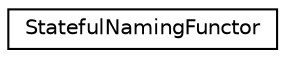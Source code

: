 digraph "Иерархия классов. Графический вид."
{
 // LATEX_PDF_SIZE
  edge [fontname="Helvetica",fontsize="10",labelfontname="Helvetica",labelfontsize="10"];
  node [fontname="Helvetica",fontsize="10",shape=record];
  rankdir="LR";
  Node0 [label="StatefulNamingFunctor",height=0.2,width=0.4,color="black", fillcolor="white", style="filled",URL="$structStatefulNamingFunctor.html",tooltip=" "];
}
